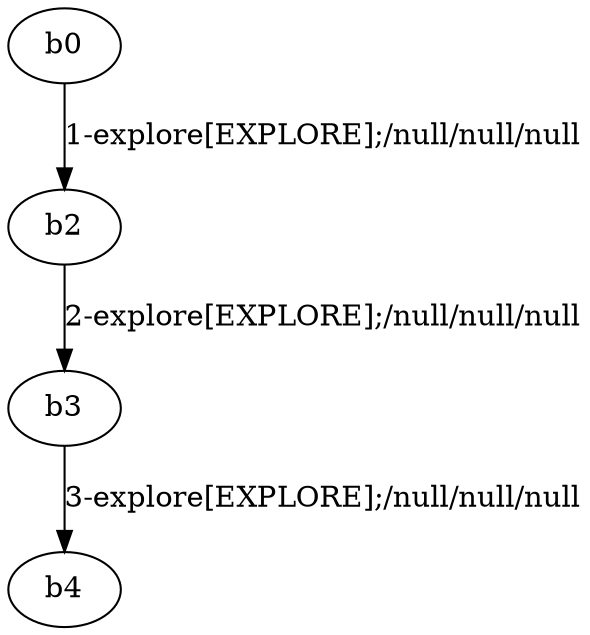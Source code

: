 # Total number of goals covered by this test: 1
# b3 --> b4

digraph g {
"b0" -> "b2" [label = "1-explore[EXPLORE];/null/null/null"];
"b2" -> "b3" [label = "2-explore[EXPLORE];/null/null/null"];
"b3" -> "b4" [label = "3-explore[EXPLORE];/null/null/null"];
}
